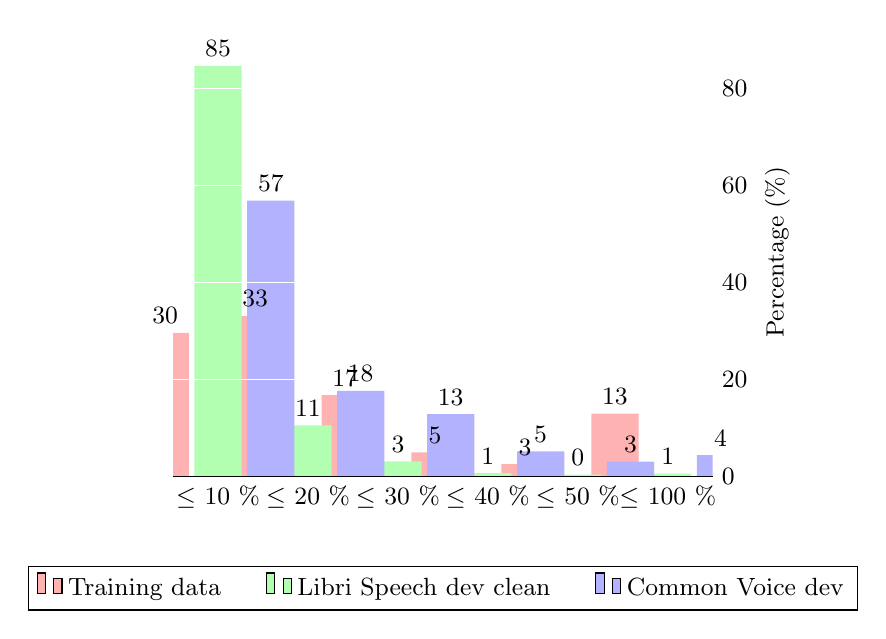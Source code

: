 \begin{tikzpicture}
    \small
  \centering
  \begin{axis}[
        ybar, axis on top,
        bar width=0.6cm,
        ymajorgrids, tick align=inside,
        major grid style={draw=white},
        enlarge y limits={value=.1,upper},
        ymin=0, ymax=84,
        axis x line*=bottom,
        axis y line*=right,
        y axis line style={opacity=0},
        tickwidth=0pt,
        enlarge x limits=true,
        legend style={
            at={(0.5,-0.2)},
            anchor=north,
            legend columns=-1,
            /tikz/every even column/.append style={column sep=0.5cm}
        },
        ylabel={Percentage (\%)},
        ylabel near ticks,
        symbolic x coords={
           $\leq$ 10 \%,
           $\leq$ 20 \%,
           $\leq$ 30 \%,
           $\leq$ 40 \%,
           $\leq$ 50 \%,$\leq$ 100 \%},
       xtick=data,
       nodes near coords={
        \pgfmathprintnumber[precision=0, fixed]{\pgfplotspointmeta}
       }
    ]
        \addplot [draw=none, fill=red!30] coordinates {
            ($\leq$ 10 \%, 29.599)
		($\leq$ 20 \%, 33.076)
		($\leq$ 30 \%, 16.788)
		($\leq$ 40 \%, 4.984)
		($\leq$ 50 \%, 2.566)
		($\leq$ 100 \%, 12.988)};
        \addplot [draw=none,fill=green!30] coordinates {
            ($\leq$ 10 \%, 84.655)
            ($\leq$ 20 \%, 10.563)
            ($\leq$ 30 \%, 3.113)
            ($\leq$ 40 \%, 0.704)
            ($\leq$ 50 \%, 0.371)
            ($\leq$ 100 \%, 0.593)};
        \addplot [draw=none,fill=blue!30] coordinates {
            ($\leq$ 10 \%, 56.86)
            ($\leq$ 20 \%, 17.639)
            ($\leq$ 30 \%, 12.842)
            ($\leq$ 40 \%, 5.186)
            ($\leq$ 50 \%, 3.066)
            ($\leq$ 100 \%, 4.408)};
    \legend{Training data,Libri Speech dev clean,Common Voice dev}
  \end{axis}
\end{tikzpicture}
